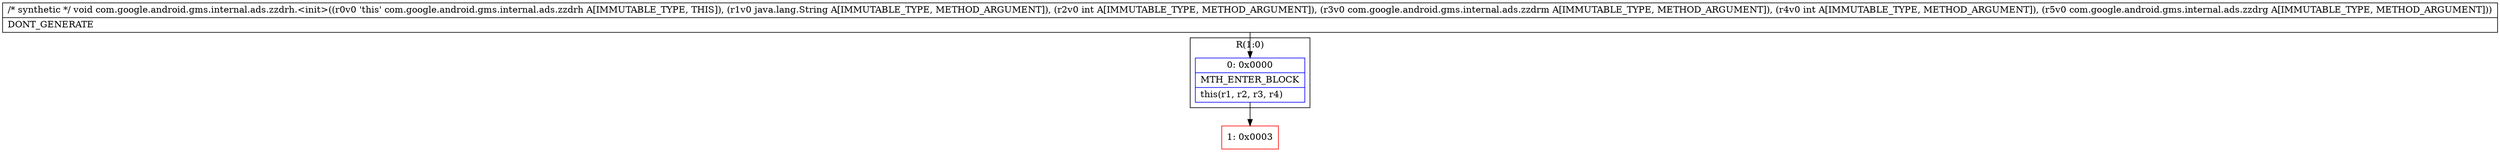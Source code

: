 digraph "CFG forcom.google.android.gms.internal.ads.zzdrh.\<init\>(Ljava\/lang\/String;ILcom\/google\/android\/gms\/internal\/ads\/zzdrm;ILcom\/google\/android\/gms\/internal\/ads\/zzdrg;)V" {
subgraph cluster_Region_686129459 {
label = "R(1:0)";
node [shape=record,color=blue];
Node_0 [shape=record,label="{0\:\ 0x0000|MTH_ENTER_BLOCK\l|this(r1, r2, r3, r4)\l}"];
}
Node_1 [shape=record,color=red,label="{1\:\ 0x0003}"];
MethodNode[shape=record,label="{\/* synthetic *\/ void com.google.android.gms.internal.ads.zzdrh.\<init\>((r0v0 'this' com.google.android.gms.internal.ads.zzdrh A[IMMUTABLE_TYPE, THIS]), (r1v0 java.lang.String A[IMMUTABLE_TYPE, METHOD_ARGUMENT]), (r2v0 int A[IMMUTABLE_TYPE, METHOD_ARGUMENT]), (r3v0 com.google.android.gms.internal.ads.zzdrm A[IMMUTABLE_TYPE, METHOD_ARGUMENT]), (r4v0 int A[IMMUTABLE_TYPE, METHOD_ARGUMENT]), (r5v0 com.google.android.gms.internal.ads.zzdrg A[IMMUTABLE_TYPE, METHOD_ARGUMENT]))  | DONT_GENERATE\l}"];
MethodNode -> Node_0;
Node_0 -> Node_1;
}

